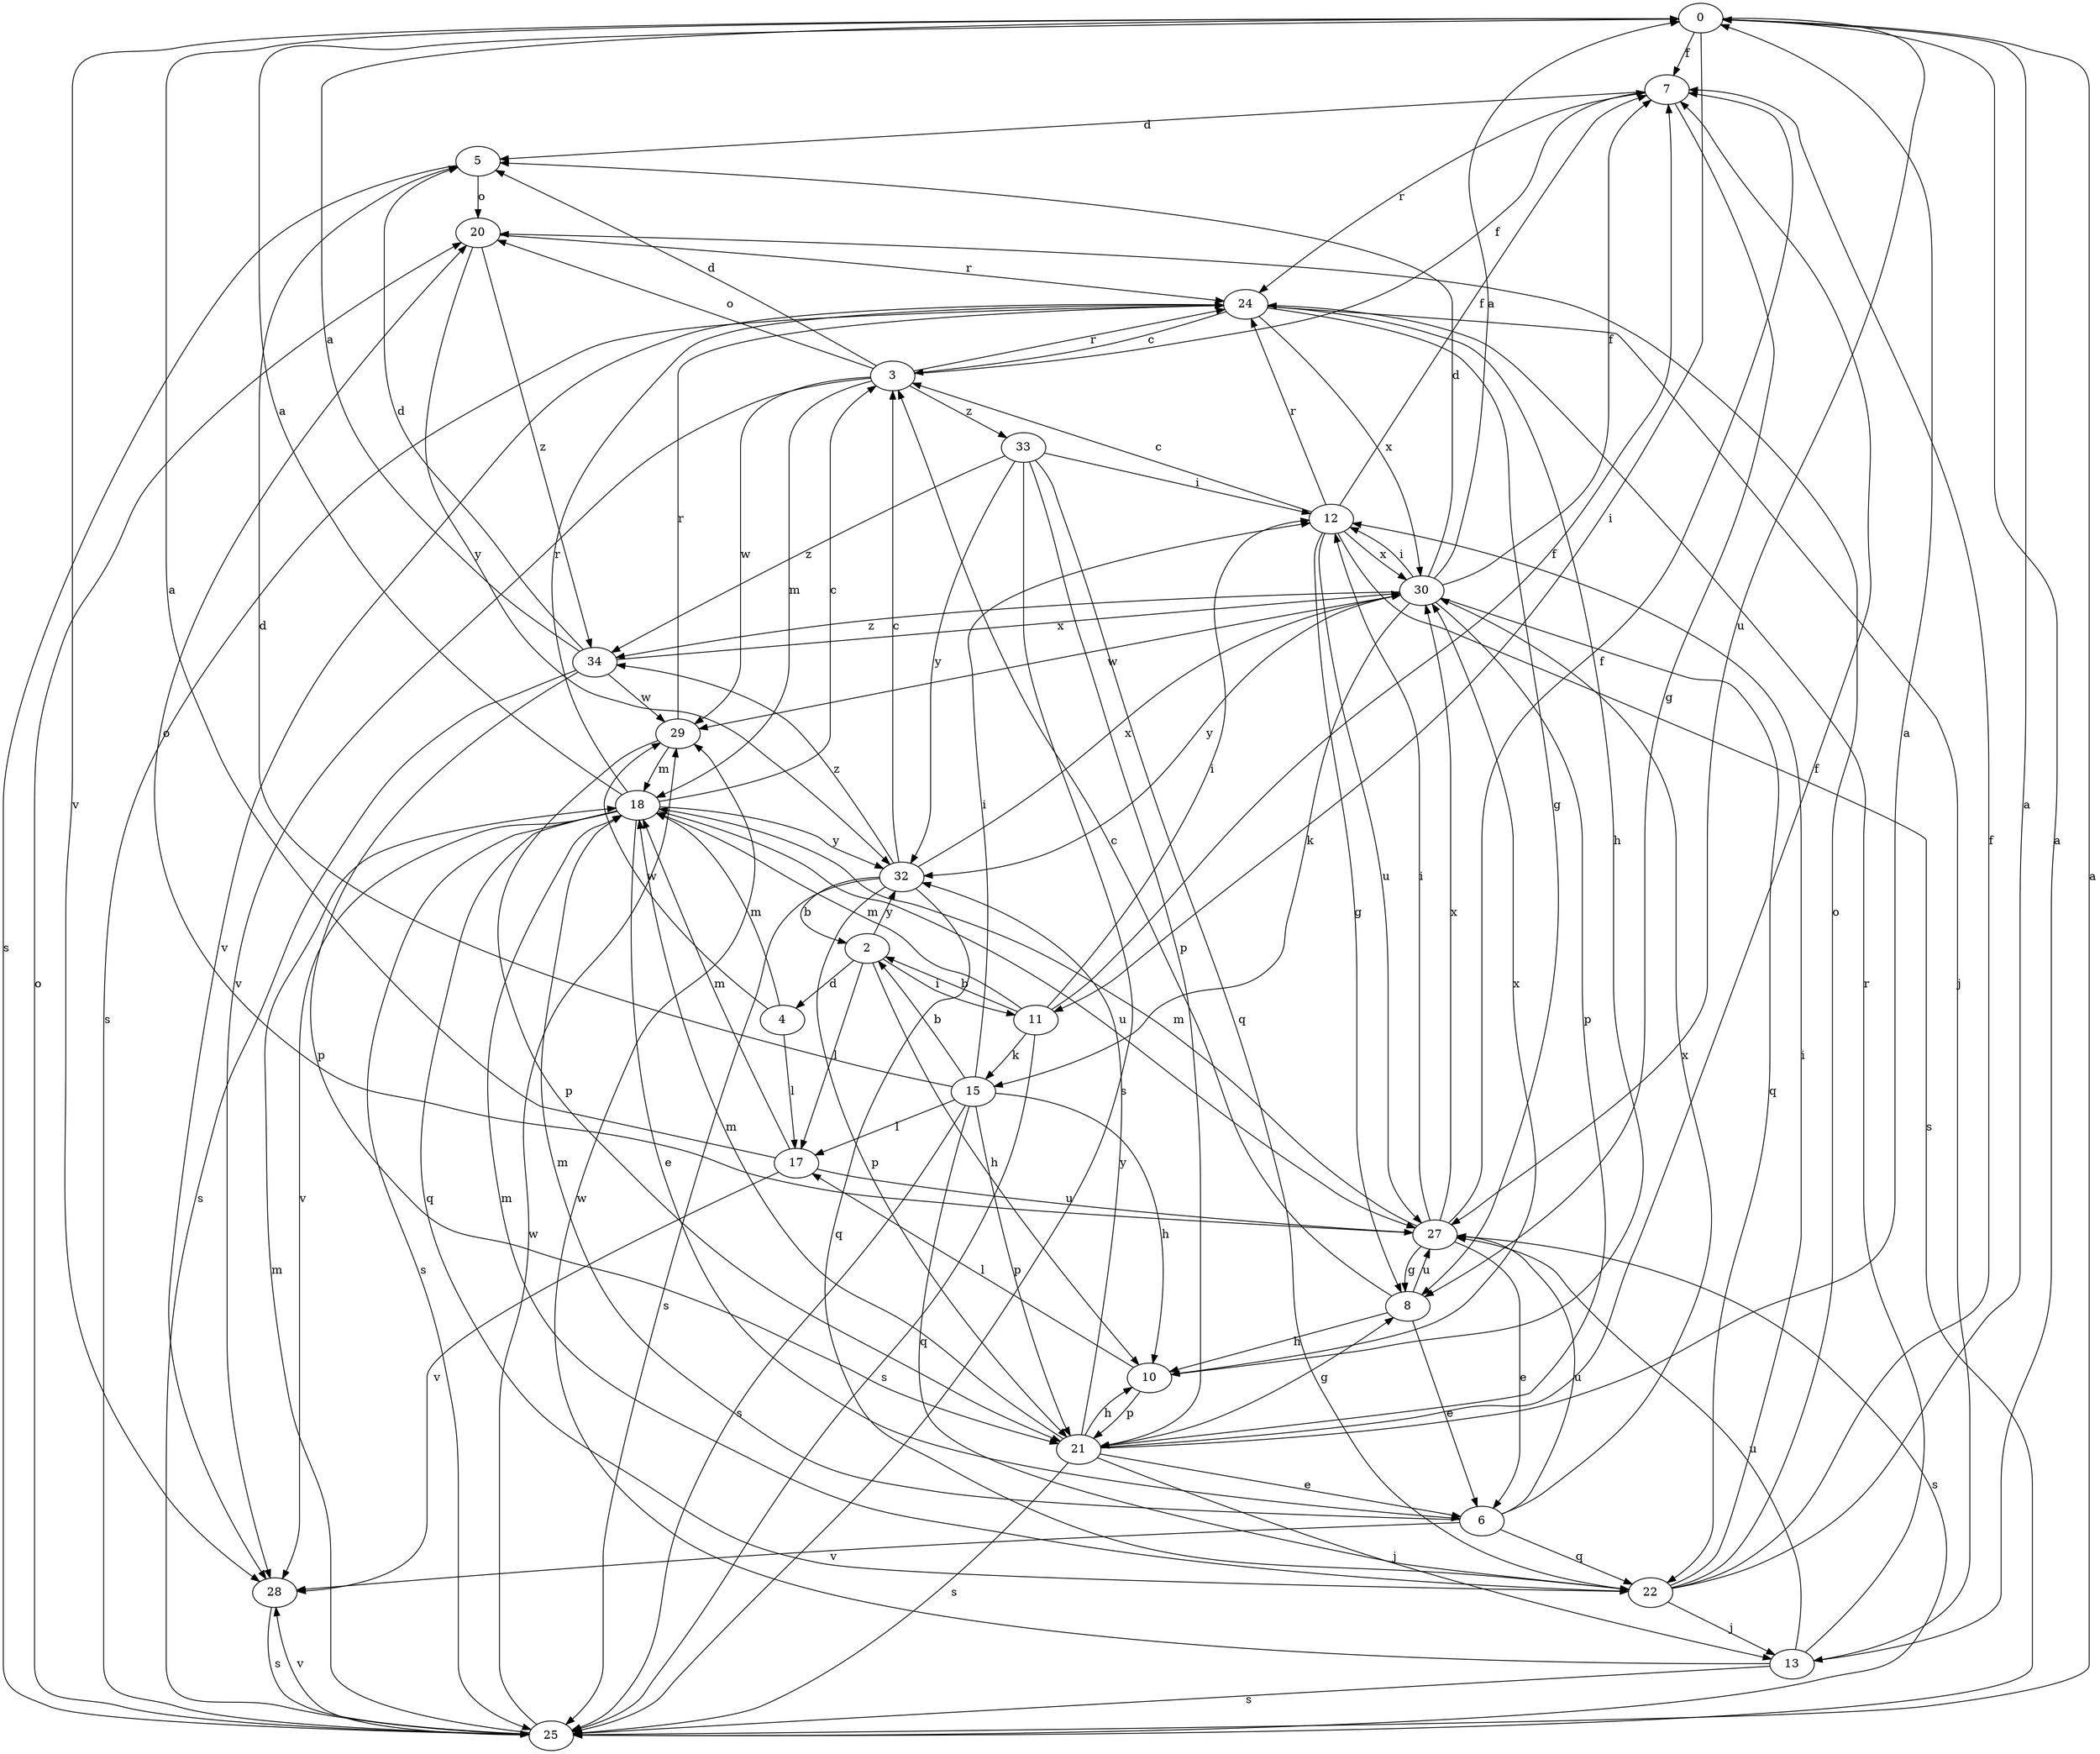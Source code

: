 strict digraph  {
0;
2;
3;
4;
5;
6;
7;
8;
10;
11;
12;
13;
15;
17;
18;
20;
21;
22;
24;
25;
27;
28;
29;
30;
32;
33;
34;
0 -> 7  [label=f];
0 -> 11  [label=i];
0 -> 27  [label=u];
0 -> 28  [label=v];
2 -> 4  [label=d];
2 -> 10  [label=h];
2 -> 11  [label=i];
2 -> 17  [label=l];
2 -> 32  [label=y];
3 -> 5  [label=d];
3 -> 7  [label=f];
3 -> 18  [label=m];
3 -> 20  [label=o];
3 -> 24  [label=r];
3 -> 28  [label=v];
3 -> 29  [label=w];
3 -> 33  [label=z];
4 -> 17  [label=l];
4 -> 18  [label=m];
4 -> 29  [label=w];
5 -> 20  [label=o];
5 -> 25  [label=s];
6 -> 18  [label=m];
6 -> 22  [label=q];
6 -> 27  [label=u];
6 -> 28  [label=v];
6 -> 30  [label=x];
7 -> 5  [label=d];
7 -> 8  [label=g];
7 -> 24  [label=r];
8 -> 3  [label=c];
8 -> 6  [label=e];
8 -> 10  [label=h];
8 -> 27  [label=u];
10 -> 17  [label=l];
10 -> 21  [label=p];
10 -> 30  [label=x];
11 -> 2  [label=b];
11 -> 7  [label=f];
11 -> 12  [label=i];
11 -> 15  [label=k];
11 -> 18  [label=m];
11 -> 25  [label=s];
12 -> 3  [label=c];
12 -> 7  [label=f];
12 -> 8  [label=g];
12 -> 24  [label=r];
12 -> 25  [label=s];
12 -> 27  [label=u];
12 -> 30  [label=x];
13 -> 0  [label=a];
13 -> 24  [label=r];
13 -> 25  [label=s];
13 -> 27  [label=u];
13 -> 29  [label=w];
15 -> 2  [label=b];
15 -> 5  [label=d];
15 -> 10  [label=h];
15 -> 12  [label=i];
15 -> 17  [label=l];
15 -> 21  [label=p];
15 -> 22  [label=q];
15 -> 25  [label=s];
17 -> 0  [label=a];
17 -> 18  [label=m];
17 -> 27  [label=u];
17 -> 28  [label=v];
18 -> 0  [label=a];
18 -> 3  [label=c];
18 -> 6  [label=e];
18 -> 22  [label=q];
18 -> 24  [label=r];
18 -> 25  [label=s];
18 -> 27  [label=u];
18 -> 28  [label=v];
18 -> 32  [label=y];
20 -> 24  [label=r];
20 -> 32  [label=y];
20 -> 34  [label=z];
21 -> 0  [label=a];
21 -> 6  [label=e];
21 -> 7  [label=f];
21 -> 8  [label=g];
21 -> 10  [label=h];
21 -> 13  [label=j];
21 -> 18  [label=m];
21 -> 25  [label=s];
21 -> 32  [label=y];
22 -> 0  [label=a];
22 -> 7  [label=f];
22 -> 12  [label=i];
22 -> 13  [label=j];
22 -> 18  [label=m];
22 -> 20  [label=o];
24 -> 3  [label=c];
24 -> 8  [label=g];
24 -> 10  [label=h];
24 -> 13  [label=j];
24 -> 25  [label=s];
24 -> 28  [label=v];
24 -> 30  [label=x];
25 -> 0  [label=a];
25 -> 18  [label=m];
25 -> 20  [label=o];
25 -> 28  [label=v];
25 -> 29  [label=w];
27 -> 6  [label=e];
27 -> 7  [label=f];
27 -> 8  [label=g];
27 -> 12  [label=i];
27 -> 18  [label=m];
27 -> 20  [label=o];
27 -> 25  [label=s];
27 -> 30  [label=x];
28 -> 25  [label=s];
29 -> 18  [label=m];
29 -> 21  [label=p];
29 -> 24  [label=r];
30 -> 0  [label=a];
30 -> 5  [label=d];
30 -> 7  [label=f];
30 -> 12  [label=i];
30 -> 15  [label=k];
30 -> 21  [label=p];
30 -> 22  [label=q];
30 -> 29  [label=w];
30 -> 32  [label=y];
30 -> 34  [label=z];
32 -> 2  [label=b];
32 -> 3  [label=c];
32 -> 21  [label=p];
32 -> 22  [label=q];
32 -> 25  [label=s];
32 -> 30  [label=x];
32 -> 34  [label=z];
33 -> 12  [label=i];
33 -> 21  [label=p];
33 -> 22  [label=q];
33 -> 25  [label=s];
33 -> 32  [label=y];
33 -> 34  [label=z];
34 -> 0  [label=a];
34 -> 5  [label=d];
34 -> 21  [label=p];
34 -> 25  [label=s];
34 -> 29  [label=w];
34 -> 30  [label=x];
}
